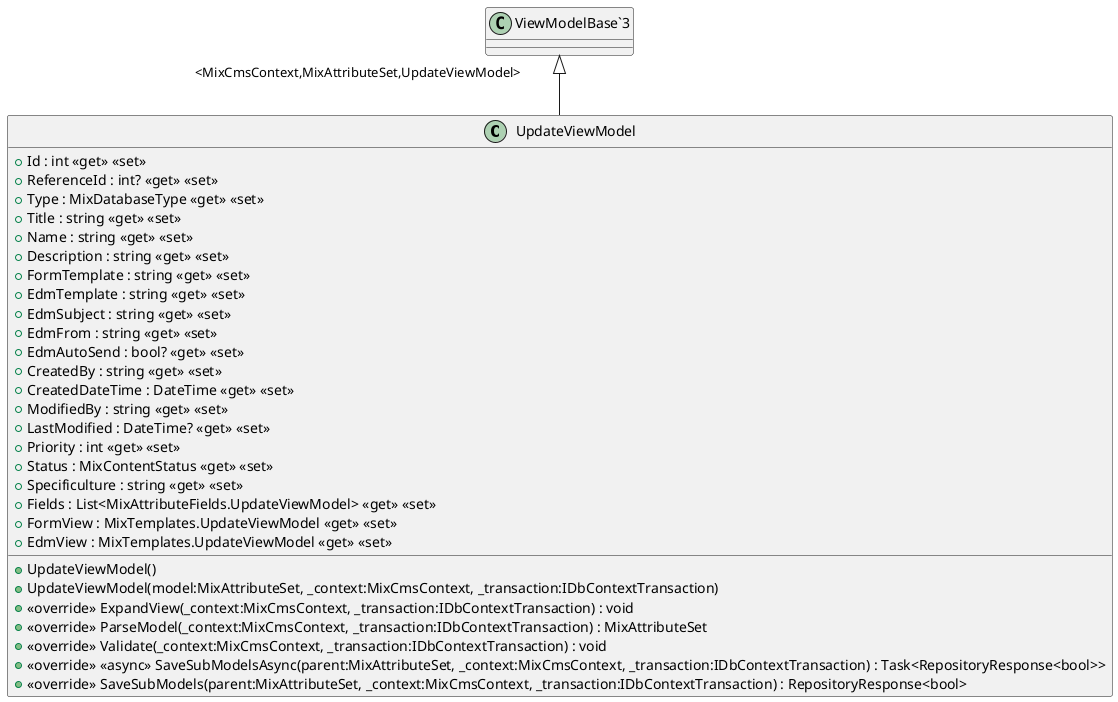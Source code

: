 @startuml
class UpdateViewModel {
    + Id : int <<get>> <<set>>
    + ReferenceId : int? <<get>> <<set>>
    + Type : MixDatabaseType <<get>> <<set>>
    + Title : string <<get>> <<set>>
    + Name : string <<get>> <<set>>
    + Description : string <<get>> <<set>>
    + FormTemplate : string <<get>> <<set>>
    + EdmTemplate : string <<get>> <<set>>
    + EdmSubject : string <<get>> <<set>>
    + EdmFrom : string <<get>> <<set>>
    + EdmAutoSend : bool? <<get>> <<set>>
    + CreatedBy : string <<get>> <<set>>
    + CreatedDateTime : DateTime <<get>> <<set>>
    + ModifiedBy : string <<get>> <<set>>
    + LastModified : DateTime? <<get>> <<set>>
    + Priority : int <<get>> <<set>>
    + Status : MixContentStatus <<get>> <<set>>
    + Specificulture : string <<get>> <<set>>
    + Fields : List<MixAttributeFields.UpdateViewModel> <<get>> <<set>>
    + FormView : MixTemplates.UpdateViewModel <<get>> <<set>>
    + EdmView : MixTemplates.UpdateViewModel <<get>> <<set>>
    + UpdateViewModel()
    + UpdateViewModel(model:MixAttributeSet, _context:MixCmsContext, _transaction:IDbContextTransaction)
    + <<override>> ExpandView(_context:MixCmsContext, _transaction:IDbContextTransaction) : void
    + <<override>> ParseModel(_context:MixCmsContext, _transaction:IDbContextTransaction) : MixAttributeSet
    + <<override>> Validate(_context:MixCmsContext, _transaction:IDbContextTransaction) : void
    + <<override>> <<async>> SaveSubModelsAsync(parent:MixAttributeSet, _context:MixCmsContext, _transaction:IDbContextTransaction) : Task<RepositoryResponse<bool>>
    + <<override>> SaveSubModels(parent:MixAttributeSet, _context:MixCmsContext, _transaction:IDbContextTransaction) : RepositoryResponse<bool>
}
"ViewModelBase`3" "<MixCmsContext,MixAttributeSet,UpdateViewModel>" <|-- UpdateViewModel
@enduml
